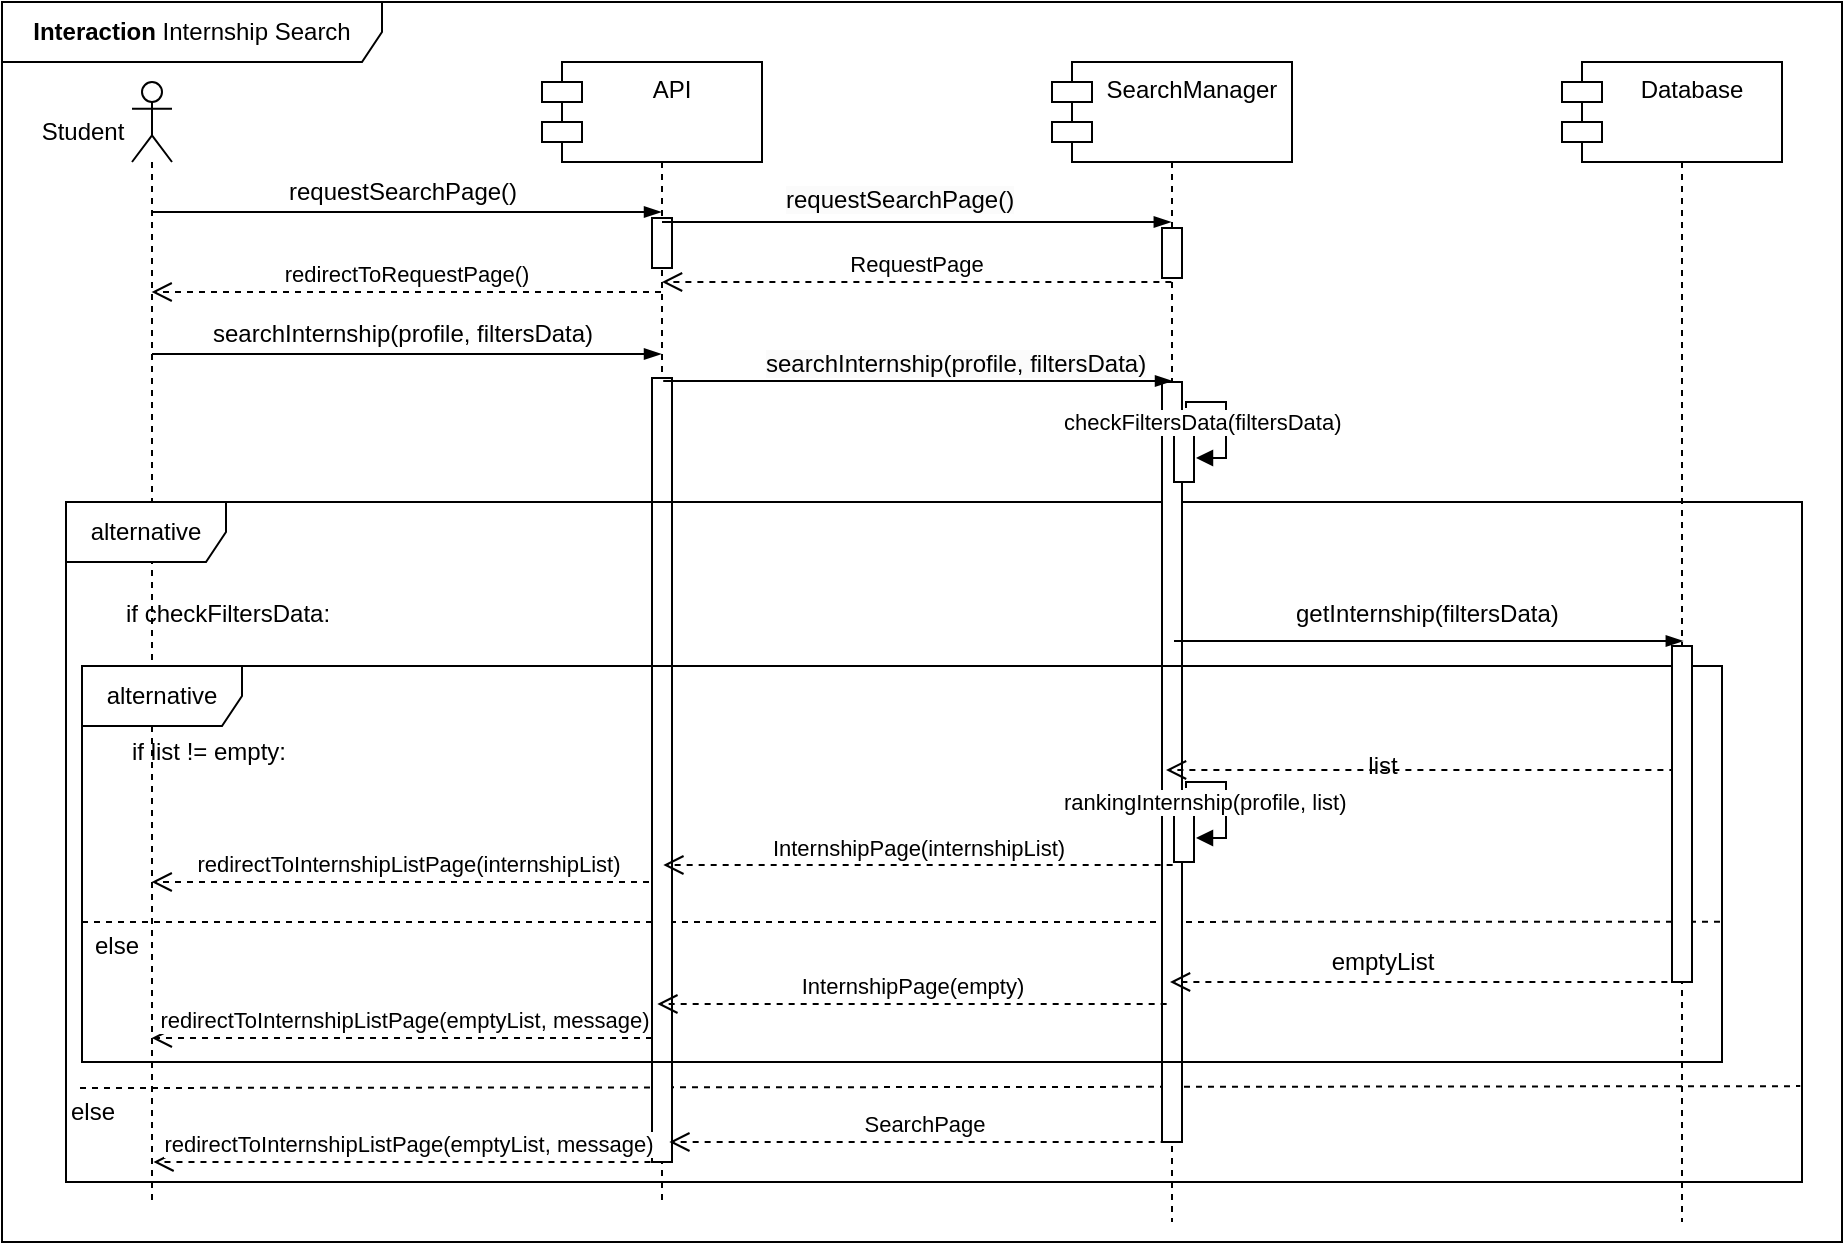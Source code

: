 <mxfile version="25.0.3">
  <diagram name="Page-1" id="2YBvvXClWsGukQMizWep">
    <mxGraphModel dx="1026" dy="691" grid="1" gridSize="10" guides="1" tooltips="1" connect="1" arrows="1" fold="1" page="1" pageScale="1" pageWidth="850" pageHeight="1100" math="0" shadow="0">
      <root>
        <mxCell id="0" />
        <mxCell id="1" parent="0" />
        <mxCell id="CObYJEAy56xA2G8EUnc1-17" value="" style="endArrow=none;dashed=1;html=1;rounded=0;exitX=0.38;exitY=0.1;exitDx=0;exitDy=0;exitPerimeter=0;entryX=0.999;entryY=0.859;entryDx=0;entryDy=0;entryPerimeter=0;" parent="1" source="CObYJEAy56xA2G8EUnc1-19" target="0QtaSWrWx8qJe-UsxeRv-7" edge="1">
          <mxGeometry width="50" height="50" relative="1" as="geometry">
            <mxPoint x="130" y="540" as="sourcePoint" />
            <mxPoint x="540" y="540.34" as="targetPoint" />
          </mxGeometry>
        </mxCell>
        <mxCell id="0QtaSWrWx8qJe-UsxeRv-9" value="" style="endArrow=none;dashed=1;html=1;rounded=0;exitX=0;exitY=0.418;exitDx=0;exitDy=0;exitPerimeter=0;entryX=1;entryY=0.646;entryDx=0;entryDy=0;entryPerimeter=0;" parent="1" target="jOP6vSnSLnWGBxUfSvqk-17" edge="1">
          <mxGeometry width="50" height="50" relative="1" as="geometry">
            <mxPoint x="120" y="460" as="sourcePoint" />
            <mxPoint x="490" y="460" as="targetPoint" />
          </mxGeometry>
        </mxCell>
        <mxCell id="0QtaSWrWx8qJe-UsxeRv-10" value="redirectToInternshipListPage(internshipList)" style="html=1;verticalAlign=bottom;endArrow=open;dashed=1;endSize=8;curved=0;rounded=0;" parent="1" edge="1">
          <mxGeometry x="-0.003" relative="1" as="geometry">
            <mxPoint x="409.5" y="440" as="sourcePoint" />
            <mxPoint x="154.837" y="440" as="targetPoint" />
            <mxPoint as="offset" />
          </mxGeometry>
        </mxCell>
        <mxCell id="CObYJEAy56xA2G8EUnc1-1" value="S&amp;amp;C" style="shape=umlLifeline;perimeter=lifelinePerimeter;whiteSpace=wrap;html=1;container=1;dropTarget=0;collapsible=0;recursiveResize=0;outlineConnect=0;portConstraint=eastwest;newEdgeStyle={&quot;edgeStyle&quot;:&quot;elbowEdgeStyle&quot;,&quot;elbow&quot;:&quot;vertical&quot;,&quot;curved&quot;:0,&quot;rounded&quot;:0};" parent="1" vertex="1">
          <mxGeometry x="360" y="40" width="100" height="560" as="geometry" />
        </mxCell>
        <mxCell id="ODIJXYlx-aS8_YNGp8-O-1" value="" style="html=1;points=[[0,0,0,0,5],[0,1,0,0,-5],[1,0,0,0,5],[1,1,0,0,-5]];perimeter=orthogonalPerimeter;outlineConnect=0;targetShapes=umlLifeline;portConstraint=eastwest;newEdgeStyle={&quot;curved&quot;:0,&quot;rounded&quot;:0};" parent="CObYJEAy56xA2G8EUnc1-1" vertex="1">
          <mxGeometry x="45" y="68" width="10" height="25" as="geometry" />
        </mxCell>
        <mxCell id="ODIJXYlx-aS8_YNGp8-O-2" value="" style="html=1;points=[[0,0,0,0,5],[0,1,0,0,-5],[1,0,0,0,5],[1,1,0,0,-5]];perimeter=orthogonalPerimeter;outlineConnect=0;targetShapes=umlLifeline;portConstraint=eastwest;newEdgeStyle={&quot;curved&quot;:0,&quot;rounded&quot;:0};" parent="CObYJEAy56xA2G8EUnc1-1" vertex="1">
          <mxGeometry x="45" y="148" width="10" height="392" as="geometry" />
        </mxCell>
        <mxCell id="CObYJEAy56xA2G8EUnc1-6" value="" style="shape=umlLifeline;perimeter=lifelinePerimeter;whiteSpace=wrap;html=1;container=1;dropTarget=0;collapsible=0;recursiveResize=0;outlineConnect=0;portConstraint=eastwest;newEdgeStyle={&quot;curved&quot;:0,&quot;rounded&quot;:0};participant=umlActor;" parent="1" vertex="1">
          <mxGeometry x="145" y="40" width="20" height="560" as="geometry" />
        </mxCell>
        <mxCell id="CObYJEAy56xA2G8EUnc1-7" value="Student" style="text;html=1;align=center;verticalAlign=middle;resizable=0;points=[];autosize=1;strokeColor=none;fillColor=none;" parent="1" vertex="1">
          <mxGeometry x="90" y="50" width="60" height="30" as="geometry" />
        </mxCell>
        <mxCell id="CObYJEAy56xA2G8EUnc1-8" value="" style="edgeStyle=elbowEdgeStyle;fontSize=12;html=1;endArrow=blockThin;endFill=1;rounded=0;" parent="1" edge="1">
          <mxGeometry width="160" relative="1" as="geometry">
            <mxPoint x="155.1" y="105" as="sourcePoint" />
            <mxPoint x="409.5" y="105" as="targetPoint" />
            <Array as="points">
              <mxPoint x="270" y="105" />
            </Array>
          </mxGeometry>
        </mxCell>
        <mxCell id="CObYJEAy56xA2G8EUnc1-9" value="requestSearchPage()" style="text;html=1;align=center;verticalAlign=middle;resizable=0;points=[];autosize=1;strokeColor=none;fillColor=none;" parent="1" vertex="1">
          <mxGeometry x="210" y="80" width="140" height="30" as="geometry" />
        </mxCell>
        <mxCell id="CObYJEAy56xA2G8EUnc1-15" value="&lt;b&gt;Interaction&lt;/b&gt;&amp;nbsp;Internship Search" style="shape=umlFrame;whiteSpace=wrap;html=1;pointerEvents=0;width=190;height=30;" parent="1" vertex="1">
          <mxGeometry x="80" width="920" height="620" as="geometry" />
        </mxCell>
        <mxCell id="CObYJEAy56xA2G8EUnc1-19" value="else" style="text;html=1;align=center;verticalAlign=middle;resizable=0;points=[];autosize=1;strokeColor=none;fillColor=none;" parent="1" vertex="1">
          <mxGeometry x="100" y="540" width="50" height="30" as="geometry" />
        </mxCell>
        <mxCell id="CObYJEAy56xA2G8EUnc1-24" value="redirectToInternshipListPage(emptyList, message)" style="html=1;verticalAlign=bottom;endArrow=open;dashed=1;endSize=8;curved=0;rounded=0;" parent="1" edge="1">
          <mxGeometry x="-0.003" relative="1" as="geometry">
            <mxPoint x="410.24" y="580" as="sourcePoint" />
            <mxPoint x="155.752" y="580" as="targetPoint" />
            <mxPoint as="offset" />
          </mxGeometry>
        </mxCell>
        <mxCell id="HJIBpvxVfIBrpGYPyr1l-3" value="redirectToRequestPage()" style="html=1;verticalAlign=bottom;endArrow=open;dashed=1;endSize=8;curved=0;rounded=0;" parent="1" edge="1">
          <mxGeometry relative="1" as="geometry">
            <mxPoint x="409.5" y="145" as="sourcePoint" />
            <mxPoint x="154.81" y="145" as="targetPoint" />
            <Array as="points">
              <mxPoint x="280.5" y="145" />
            </Array>
          </mxGeometry>
        </mxCell>
        <mxCell id="HJIBpvxVfIBrpGYPyr1l-5" value="searchInternship(profile, filtersData)" style="text;html=1;align=center;verticalAlign=middle;resizable=0;points=[];autosize=1;strokeColor=none;fillColor=none;" parent="1" vertex="1">
          <mxGeometry x="175" y="151" width="210" height="30" as="geometry" />
        </mxCell>
        <mxCell id="HJIBpvxVfIBrpGYPyr1l-8" value="" style="edgeStyle=elbowEdgeStyle;fontSize=12;html=1;endArrow=blockThin;endFill=1;rounded=0;" parent="1" edge="1">
          <mxGeometry width="160" relative="1" as="geometry">
            <mxPoint x="155" y="176" as="sourcePoint" />
            <mxPoint x="409.5" y="176" as="targetPoint" />
            <Array as="points">
              <mxPoint x="270" y="176" />
            </Array>
          </mxGeometry>
        </mxCell>
        <mxCell id="0QtaSWrWx8qJe-UsxeRv-7" value="alternative" style="shape=umlFrame;whiteSpace=wrap;html=1;pointerEvents=0;width=80;height=30;" parent="1" vertex="1">
          <mxGeometry x="112" y="250" width="868" height="340" as="geometry" />
        </mxCell>
        <mxCell id="0QtaSWrWx8qJe-UsxeRv-8" value="if checkFiltersData:" style="text;whiteSpace=wrap;html=1;" parent="1" vertex="1">
          <mxGeometry x="140" y="292" width="200" height="30" as="geometry" />
        </mxCell>
        <mxCell id="0QtaSWrWx8qJe-UsxeRv-11" value="else" style="text;html=1;align=center;verticalAlign=middle;resizable=0;points=[];autosize=1;strokeColor=none;fillColor=none;" parent="1" vertex="1">
          <mxGeometry x="112" y="457" width="50" height="30" as="geometry" />
        </mxCell>
        <mxCell id="0QtaSWrWx8qJe-UsxeRv-14" value="redirectToInternshipListPage(emptyList, message)" style="html=1;verticalAlign=bottom;endArrow=open;dashed=1;endSize=8;curved=0;rounded=0;" parent="1" edge="1">
          <mxGeometry x="-0.003" relative="1" as="geometry">
            <mxPoint x="405" y="518" as="sourcePoint" />
            <mxPoint x="154.894" y="518" as="targetPoint" />
            <mxPoint as="offset" />
          </mxGeometry>
        </mxCell>
        <mxCell id="jOP6vSnSLnWGBxUfSvqk-1" value=":Object" style="shape=umlLifeline;perimeter=lifelinePerimeter;whiteSpace=wrap;html=1;container=1;dropTarget=0;collapsible=0;recursiveResize=0;outlineConnect=0;portConstraint=eastwest;newEdgeStyle={&quot;curved&quot;:0,&quot;rounded&quot;:0};" parent="1" vertex="1">
          <mxGeometry x="615" y="40" width="100" height="570" as="geometry" />
        </mxCell>
        <mxCell id="jOP6vSnSLnWGBxUfSvqk-26" value="" style="html=1;points=[[0,0,0,0,5],[0,1,0,0,-5],[1,0,0,0,5],[1,1,0,0,-5]];perimeter=orthogonalPerimeter;outlineConnect=0;targetShapes=umlLifeline;portConstraint=eastwest;newEdgeStyle={&quot;curved&quot;:0,&quot;rounded&quot;:0};" parent="jOP6vSnSLnWGBxUfSvqk-1" vertex="1">
          <mxGeometry x="45" y="150" width="10" height="380" as="geometry" />
        </mxCell>
        <mxCell id="jOP6vSnSLnWGBxUfSvqk-8" value="" style="html=1;points=[[0,0,0,0,5],[0,1,0,0,-5],[1,0,0,0,5],[1,1,0,0,-5]];perimeter=orthogonalPerimeter;outlineConnect=0;targetShapes=umlLifeline;portConstraint=eastwest;newEdgeStyle={&quot;curved&quot;:0,&quot;rounded&quot;:0};" parent="jOP6vSnSLnWGBxUfSvqk-1" vertex="1">
          <mxGeometry x="45" y="73" width="10" height="25" as="geometry" />
        </mxCell>
        <mxCell id="0QtaSWrWx8qJe-UsxeRv-21" value="" style="html=1;points=[[0,0,0,0,5],[0,1,0,0,-5],[1,0,0,0,5],[1,1,0,0,-5]];perimeter=orthogonalPerimeter;outlineConnect=0;targetShapes=umlLifeline;portConstraint=eastwest;newEdgeStyle={&quot;curved&quot;:0,&quot;rounded&quot;:0};direction=west;" parent="jOP6vSnSLnWGBxUfSvqk-1" vertex="1">
          <mxGeometry x="51" y="170" width="10" height="30" as="geometry" />
        </mxCell>
        <mxCell id="yNUyX4xZIR2ca9GRtYQ5-1" value="" style="html=1;points=[[0,0,0,0,5],[0,1,0,0,-5],[1,0,0,0,5],[1,1,0,0,-5]];perimeter=orthogonalPerimeter;outlineConnect=0;targetShapes=umlLifeline;portConstraint=eastwest;newEdgeStyle={&quot;curved&quot;:0,&quot;rounded&quot;:0};direction=west;" vertex="1" parent="jOP6vSnSLnWGBxUfSvqk-1">
          <mxGeometry x="51" y="360" width="10" height="30" as="geometry" />
        </mxCell>
        <mxCell id="yNUyX4xZIR2ca9GRtYQ5-2" value="rankingInternship(profile, list)" style="html=1;align=left;spacingLeft=2;endArrow=block;rounded=0;edgeStyle=orthogonalEdgeStyle;curved=0;rounded=0;" edge="1" parent="jOP6vSnSLnWGBxUfSvqk-1">
          <mxGeometry x="-1" y="65" relative="1" as="geometry">
            <mxPoint x="57" y="352.97" as="sourcePoint" />
            <Array as="points">
              <mxPoint x="57" y="350" />
              <mxPoint x="77" y="350" />
              <mxPoint x="77" y="378" />
            </Array>
            <mxPoint y="7" as="offset" />
            <mxPoint x="62" y="378.004" as="targetPoint" />
          </mxGeometry>
        </mxCell>
        <mxCell id="jOP6vSnSLnWGBxUfSvqk-2" value=":Object" style="shape=umlLifeline;perimeter=lifelinePerimeter;whiteSpace=wrap;html=1;container=1;dropTarget=0;collapsible=0;recursiveResize=0;outlineConnect=0;portConstraint=eastwest;newEdgeStyle={&quot;curved&quot;:0,&quot;rounded&quot;:0};" parent="1" vertex="1">
          <mxGeometry x="870" y="40" width="100" height="570" as="geometry" />
        </mxCell>
        <mxCell id="jOP6vSnSLnWGBxUfSvqk-3" value="" style="edgeStyle=elbowEdgeStyle;fontSize=12;html=1;endArrow=blockThin;endFill=1;rounded=0;" parent="1" edge="1">
          <mxGeometry width="160" relative="1" as="geometry">
            <mxPoint x="410" y="110" as="sourcePoint" />
            <mxPoint x="664.4" y="110" as="targetPoint" />
            <Array as="points">
              <mxPoint x="524.9" y="110" />
            </Array>
          </mxGeometry>
        </mxCell>
        <mxCell id="jOP6vSnSLnWGBxUfSvqk-5" value="API" style="shape=module;align=left;spacingLeft=20;align=center;verticalAlign=top;whiteSpace=wrap;html=1;" parent="1" vertex="1">
          <mxGeometry x="350" y="30" width="110" height="50" as="geometry" />
        </mxCell>
        <mxCell id="jOP6vSnSLnWGBxUfSvqk-6" value="SearchManager" style="shape=module;align=left;spacingLeft=20;align=center;verticalAlign=top;whiteSpace=wrap;html=1;" parent="1" vertex="1">
          <mxGeometry x="605" y="30" width="120" height="50" as="geometry" />
        </mxCell>
        <mxCell id="jOP6vSnSLnWGBxUfSvqk-7" value="Database" style="shape=module;align=left;spacingLeft=20;align=center;verticalAlign=top;whiteSpace=wrap;html=1;" parent="1" vertex="1">
          <mxGeometry x="860" y="30" width="110" height="50" as="geometry" />
        </mxCell>
        <mxCell id="jOP6vSnSLnWGBxUfSvqk-9" value="RequestPage" style="html=1;verticalAlign=bottom;endArrow=open;dashed=1;endSize=8;curved=0;rounded=0;" parent="1" edge="1">
          <mxGeometry relative="1" as="geometry">
            <mxPoint x="664.69" y="140" as="sourcePoint" />
            <mxPoint x="410.0" y="140" as="targetPoint" />
            <Array as="points">
              <mxPoint x="535.69" y="140" />
            </Array>
          </mxGeometry>
        </mxCell>
        <mxCell id="jOP6vSnSLnWGBxUfSvqk-10" value="&lt;span style=&quot;color: rgb(0, 0, 0); font-family: Helvetica; font-size: 12px; font-style: normal; font-variant-ligatures: normal; font-variant-caps: normal; font-weight: 400; letter-spacing: normal; orphans: 2; text-align: center; text-indent: 0px; text-transform: none; widows: 2; word-spacing: 0px; -webkit-text-stroke-width: 0px; white-space: nowrap; background-color: rgb(251, 251, 251); text-decoration-thickness: initial; text-decoration-style: initial; text-decoration-color: initial; display: inline !important; float: none;&quot;&gt;requestSearchPage()&lt;/span&gt;" style="text;whiteSpace=wrap;html=1;" parent="1" vertex="1">
          <mxGeometry x="470" y="85" width="150" height="40" as="geometry" />
        </mxCell>
        <mxCell id="jOP6vSnSLnWGBxUfSvqk-11" value="" style="edgeStyle=elbowEdgeStyle;fontSize=12;html=1;endArrow=blockThin;endFill=1;rounded=0;" parent="1" edge="1">
          <mxGeometry width="160" relative="1" as="geometry">
            <mxPoint x="666" y="319.5" as="sourcePoint" />
            <mxPoint x="920.4" y="319.5" as="targetPoint" />
            <Array as="points">
              <mxPoint x="780.9" y="319.5" />
            </Array>
          </mxGeometry>
        </mxCell>
        <mxCell id="jOP6vSnSLnWGBxUfSvqk-12" value="&lt;div style=&quot;text-align: center;&quot;&gt;&lt;span style=&quot;background-color: initial; text-wrap-mode: nowrap;&quot;&gt;getInternship(filtersData)&lt;/span&gt;&lt;/div&gt;" style="text;whiteSpace=wrap;html=1;" parent="1" vertex="1">
          <mxGeometry x="725" y="292" width="150" height="40" as="geometry" />
        </mxCell>
        <mxCell id="jOP6vSnSLnWGBxUfSvqk-13" value="&lt;span style=&quot;color: rgb(0, 0, 0); font-family: Helvetica; font-size: 12px; font-style: normal; font-variant-ligatures: normal; font-variant-caps: normal; font-weight: 400; letter-spacing: normal; orphans: 2; text-align: center; text-indent: 0px; text-transform: none; widows: 2; word-spacing: 0px; -webkit-text-stroke-width: 0px; white-space: nowrap; background-color: rgb(251, 251, 251); text-decoration-thickness: initial; text-decoration-style: initial; text-decoration-color: initial; display: inline !important; float: none;&quot;&gt;searchInternship(profile, filtersData)&lt;/span&gt;" style="text;whiteSpace=wrap;html=1;" parent="1" vertex="1">
          <mxGeometry x="460" y="167" width="150" height="40" as="geometry" />
        </mxCell>
        <mxCell id="jOP6vSnSLnWGBxUfSvqk-15" value="" style="edgeStyle=elbowEdgeStyle;fontSize=12;html=1;endArrow=blockThin;endFill=1;rounded=0;" parent="1" edge="1">
          <mxGeometry width="160" relative="1" as="geometry">
            <mxPoint x="410.6" y="189.5" as="sourcePoint" />
            <mxPoint x="665" y="189.5" as="targetPoint" />
            <Array as="points">
              <mxPoint x="525.5" y="189.5" />
            </Array>
          </mxGeometry>
        </mxCell>
        <mxCell id="jOP6vSnSLnWGBxUfSvqk-17" value="alternative" style="shape=umlFrame;whiteSpace=wrap;html=1;pointerEvents=0;width=80;height=30;" parent="1" vertex="1">
          <mxGeometry x="120" y="332" width="820" height="198" as="geometry" />
        </mxCell>
        <mxCell id="jOP6vSnSLnWGBxUfSvqk-19" value="" style="html=1;verticalAlign=bottom;endArrow=open;dashed=1;endSize=8;curved=0;rounded=0;" parent="1" edge="1">
          <mxGeometry relative="1" as="geometry">
            <mxPoint x="916.69" y="384" as="sourcePoint" />
            <mxPoint x="662.0" y="384" as="targetPoint" />
            <Array as="points">
              <mxPoint x="787.69" y="384" />
            </Array>
          </mxGeometry>
        </mxCell>
        <mxCell id="jOP6vSnSLnWGBxUfSvqk-20" value="list" style="text;html=1;align=center;verticalAlign=middle;resizable=0;points=[];autosize=1;strokeColor=none;fillColor=none;" parent="1" vertex="1">
          <mxGeometry x="750" y="367" width="40" height="30" as="geometry" />
        </mxCell>
        <mxCell id="jOP6vSnSLnWGBxUfSvqk-18" value="if list != empty:" style="text;html=1;align=center;verticalAlign=middle;resizable=0;points=[];autosize=1;" parent="1" vertex="1">
          <mxGeometry x="133" y="360" width="100" height="30" as="geometry" />
        </mxCell>
        <mxCell id="jOP6vSnSLnWGBxUfSvqk-21" value="InternshipPage(internshipList)" style="html=1;verticalAlign=bottom;endArrow=open;dashed=1;endSize=8;curved=0;rounded=0;" parent="1" edge="1">
          <mxGeometry x="-0.003" relative="1" as="geometry">
            <mxPoint x="665.33" y="431.5" as="sourcePoint" />
            <mxPoint x="410.667" y="431.5" as="targetPoint" />
            <mxPoint as="offset" />
          </mxGeometry>
        </mxCell>
        <mxCell id="jOP6vSnSLnWGBxUfSvqk-22" value="InternshipPage(empty)" style="html=1;verticalAlign=bottom;endArrow=open;dashed=1;endSize=8;curved=0;rounded=0;" parent="1" edge="1">
          <mxGeometry x="-0.003" relative="1" as="geometry">
            <mxPoint x="662.33" y="501" as="sourcePoint" />
            <mxPoint x="407.667" y="501" as="targetPoint" />
            <mxPoint as="offset" />
          </mxGeometry>
        </mxCell>
        <mxCell id="jOP6vSnSLnWGBxUfSvqk-23" value="" style="html=1;verticalAlign=bottom;endArrow=open;dashed=1;endSize=8;curved=0;rounded=0;" parent="1" edge="1">
          <mxGeometry relative="1" as="geometry">
            <mxPoint x="918.69" y="490" as="sourcePoint" />
            <mxPoint x="664.0" y="490" as="targetPoint" />
            <Array as="points">
              <mxPoint x="789.69" y="490" />
            </Array>
          </mxGeometry>
        </mxCell>
        <mxCell id="jOP6vSnSLnWGBxUfSvqk-24" value="emptyList" style="text;html=1;align=center;verticalAlign=middle;resizable=0;points=[];autosize=1;strokeColor=none;fillColor=none;" parent="1" vertex="1">
          <mxGeometry x="735" y="465" width="70" height="30" as="geometry" />
        </mxCell>
        <mxCell id="jOP6vSnSLnWGBxUfSvqk-25" value="" style="html=1;points=[[0,0,0,0,5],[0,1,0,0,-5],[1,0,0,0,5],[1,1,0,0,-5]];perimeter=orthogonalPerimeter;outlineConnect=0;targetShapes=umlLifeline;portConstraint=eastwest;newEdgeStyle={&quot;curved&quot;:0,&quot;rounded&quot;:0};" parent="1" vertex="1">
          <mxGeometry x="915" y="322" width="10" height="168" as="geometry" />
        </mxCell>
        <mxCell id="0QtaSWrWx8qJe-UsxeRv-4" value="checkFiltersData(filtersData)" style="html=1;align=left;spacingLeft=2;endArrow=block;rounded=0;edgeStyle=orthogonalEdgeStyle;curved=0;rounded=0;" parent="1" edge="1">
          <mxGeometry x="-1" y="65" relative="1" as="geometry">
            <mxPoint x="672" y="202.97" as="sourcePoint" />
            <Array as="points">
              <mxPoint x="672" y="200" />
              <mxPoint x="692" y="200" />
              <mxPoint x="692" y="228" />
            </Array>
            <mxPoint y="7" as="offset" />
            <mxPoint x="677" y="228.004" as="targetPoint" />
          </mxGeometry>
        </mxCell>
        <mxCell id="jOP6vSnSLnWGBxUfSvqk-27" value="SearchPage" style="html=1;verticalAlign=bottom;endArrow=open;dashed=1;endSize=8;curved=0;rounded=0;" parent="1" edge="1">
          <mxGeometry x="-0.003" relative="1" as="geometry">
            <mxPoint x="668.33" y="570" as="sourcePoint" />
            <mxPoint x="413.667" y="570" as="targetPoint" />
            <mxPoint as="offset" />
          </mxGeometry>
        </mxCell>
      </root>
    </mxGraphModel>
  </diagram>
</mxfile>
